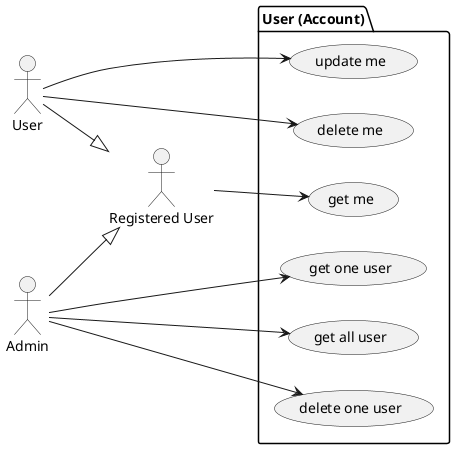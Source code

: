 @startuml user
left to right direction

actor "Registered User"
actor User
actor Admin

User --|> "Registered User"
Admin --|> "Registered User"

package "User (Account)" {
    usecase "get me" as UserUC1
    usecase "update me" as UserUC2
    usecase "delete me" as UserUC3

    usecase "get one user" as UserUC4
    usecase "get all user" as UserUC5
    usecase "delete one user" as UserUC6
}

"Registered User" --> UserUC1

User --> UserUC2
User --> UserUC3

Admin --> UserUC4
Admin --> UserUC5
Admin --> UserUC6


@enduml